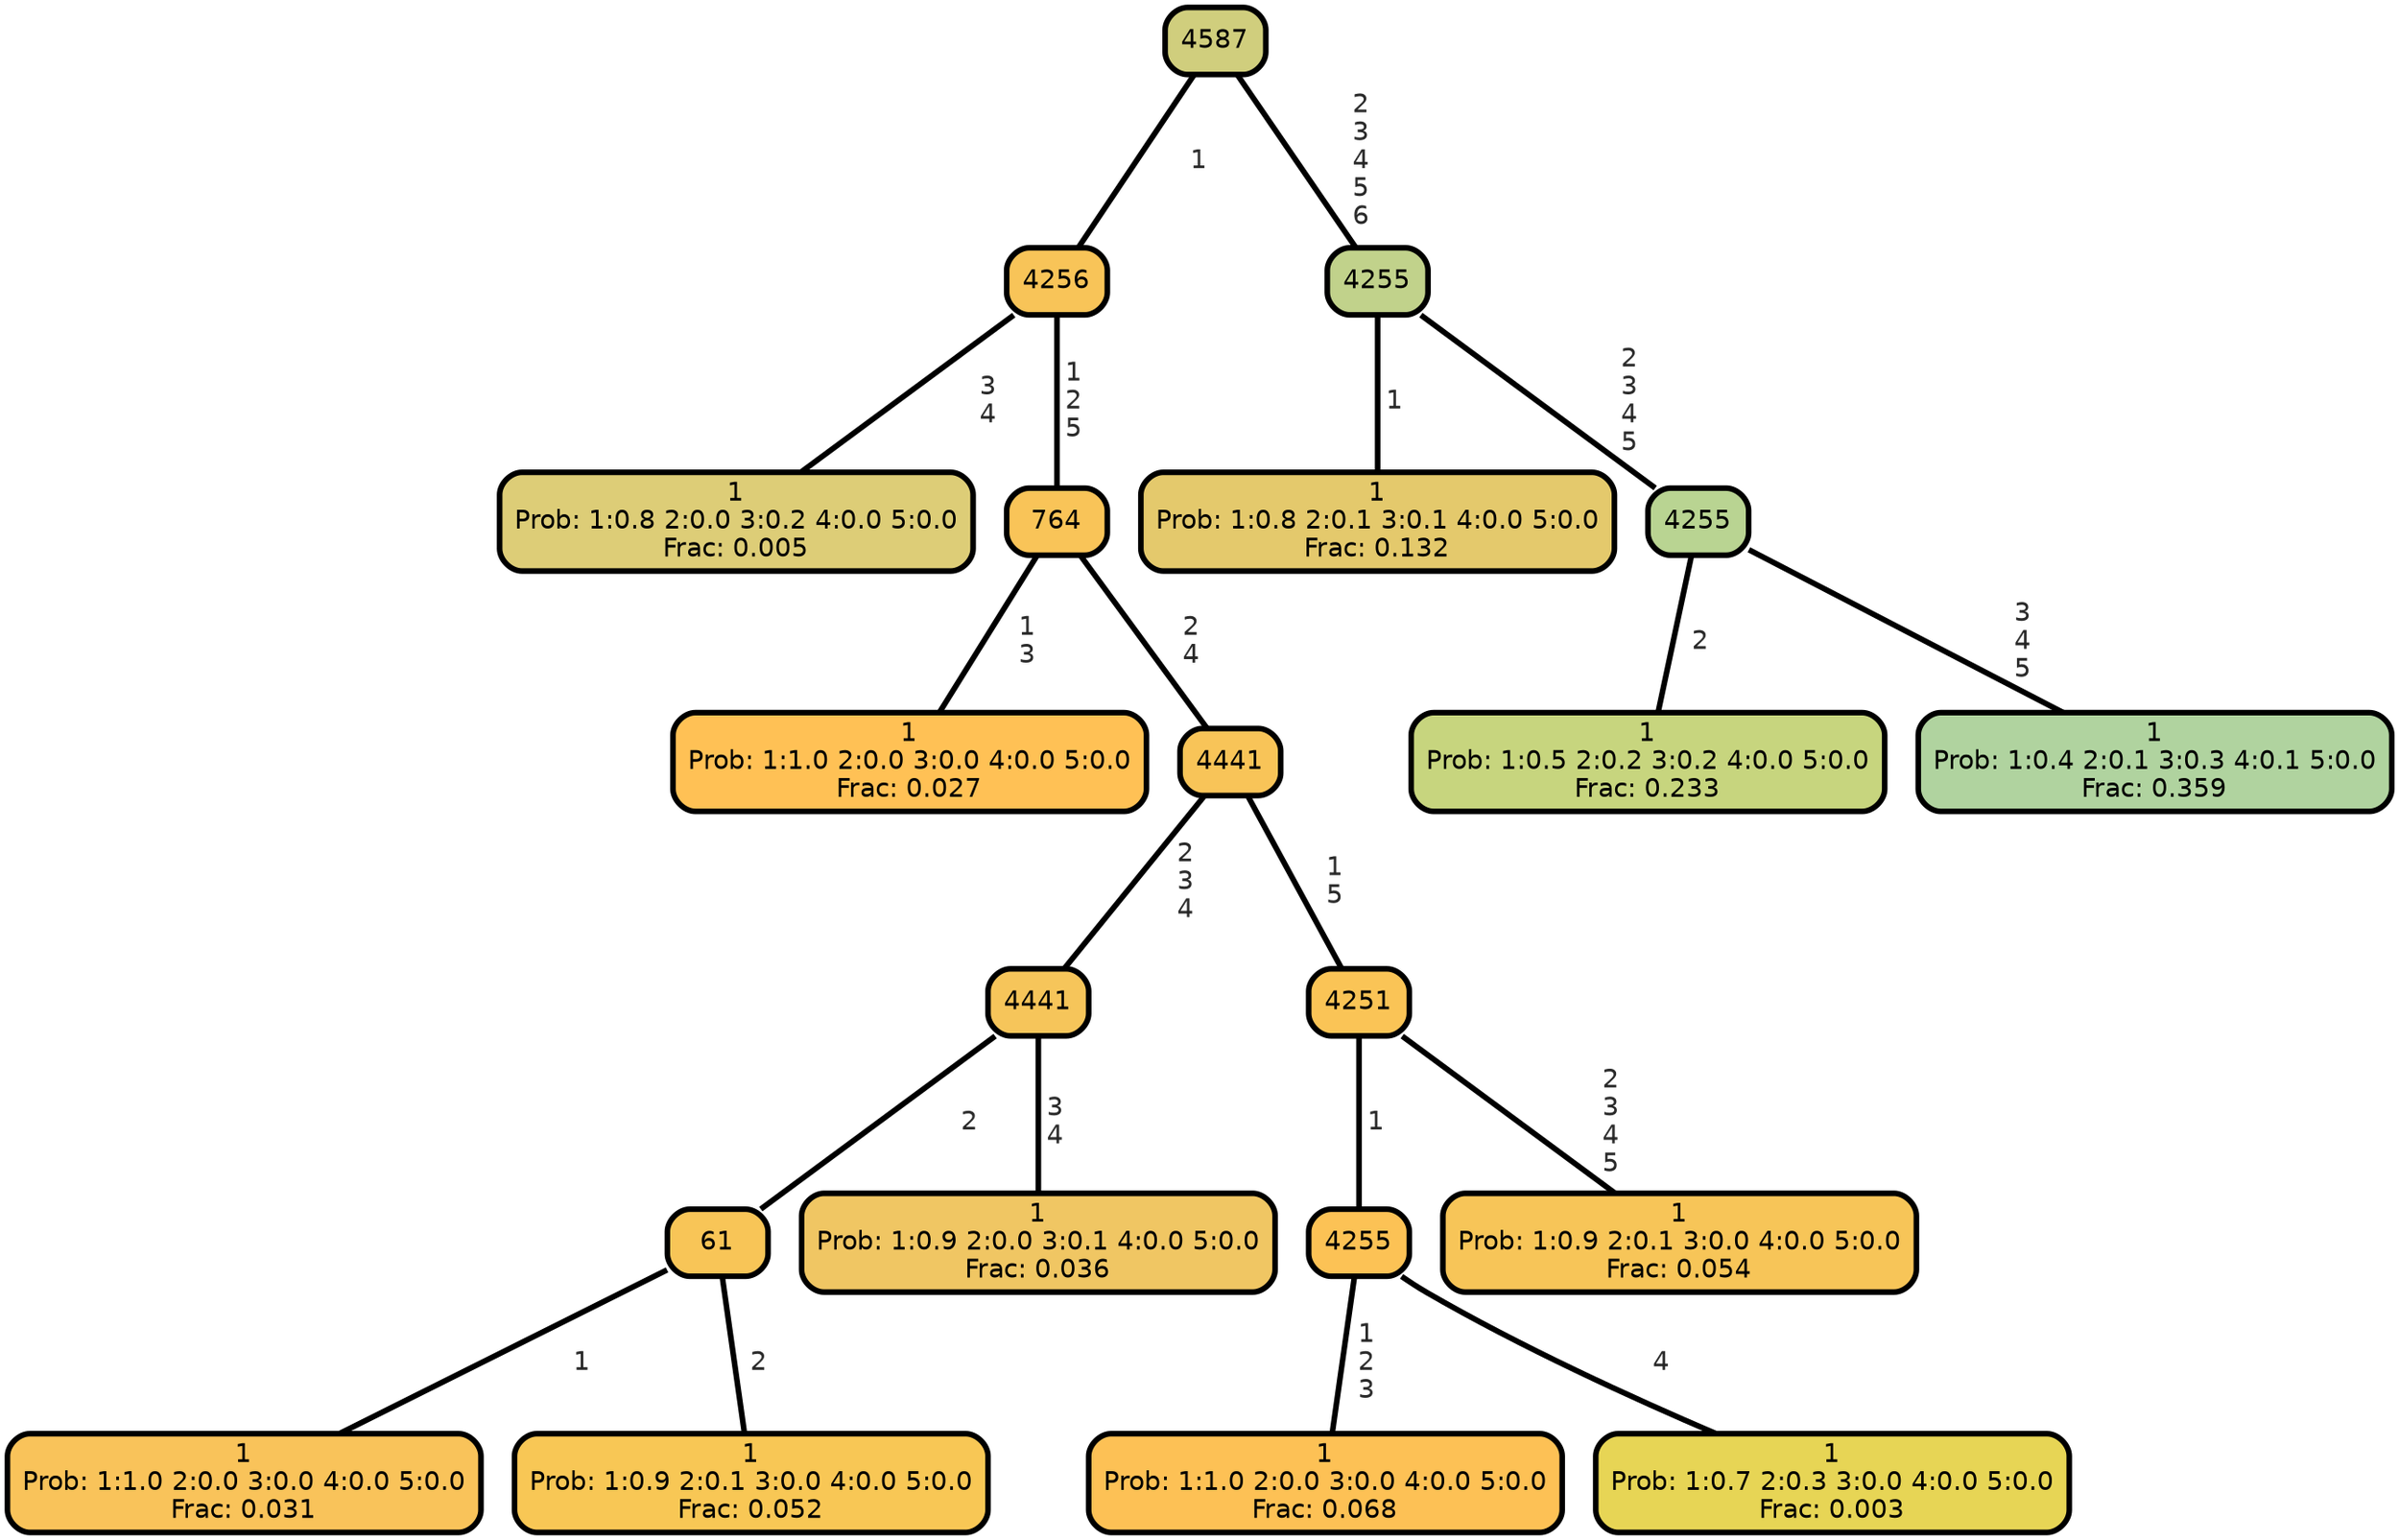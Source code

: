graph Tree {
node [shape=box, style="filled, rounded",color="black",penwidth="3",fontcolor="black",                 fontname=helvetica] ;
graph [ranksep="0 equally", splines=straight,                 bgcolor=transparent, dpi=200] ;
edge [fontname=helvetica, fontweight=bold,fontcolor=grey14,color=black] ;
0 [label="1
Prob: 1:0.8 2:0.0 3:0.2 4:0.0 5:0.0
Frac: 0.005", fillcolor="#ddcd77"] ;
1 [label="4256", fillcolor="#f8c458"] ;
2 [label="1
Prob: 1:1.0 2:0.0 3:0.0 4:0.0 5:0.0
Frac: 0.027", fillcolor="#ffc155"] ;
3 [label="764", fillcolor="#f9c458"] ;
4 [label="1
Prob: 1:1.0 2:0.0 3:0.0 4:0.0 5:0.0
Frac: 0.031", fillcolor="#f9c35a"] ;
5 [label="61", fillcolor="#f8c557"] ;
6 [label="1
Prob: 1:0.9 2:0.1 3:0.0 4:0.0 5:0.0
Frac: 0.052", fillcolor="#f8c755"] ;
7 [label="4441", fillcolor="#f6c55a"] ;
8 [label="1
Prob: 1:0.9 2:0.0 3:0.1 4:0.0 5:0.0
Frac: 0.036", fillcolor="#f0c663"] ;
9 [label="4441", fillcolor="#f8c458"] ;
10 [label="1
Prob: 1:1.0 2:0.0 3:0.0 4:0.0 5:0.0
Frac: 0.068", fillcolor="#fdc155"] ;
11 [label="4255", fillcolor="#fcc255"] ;
12 [label="1
Prob: 1:0.7 2:0.3 3:0.0 4:0.0 5:0.0
Frac: 0.003", fillcolor="#e7d555"] ;
13 [label="4251", fillcolor="#fac456"] ;
14 [label="1
Prob: 1:0.9 2:0.1 3:0.0 4:0.0 5:0.0
Frac: 0.054", fillcolor="#f7c558"] ;
15 [label="4587", fillcolor="#d0ce7d"] ;
16 [label="1
Prob: 1:0.8 2:0.1 3:0.1 4:0.0 5:0.0
Frac: 0.132", fillcolor="#e4c96c"] ;
17 [label="4255", fillcolor="#c1d28b"] ;
18 [label="1
Prob: 1:0.5 2:0.2 3:0.2 4:0.0 5:0.0
Frac: 0.233", fillcolor="#c7d57e"] ;
19 [label="4255", fillcolor="#b9d492"] ;
20 [label="1
Prob: 1:0.4 2:0.1 3:0.3 4:0.1 5:0.0
Frac: 0.359", fillcolor="#b0d39f"] ;
1 -- 0 [label=" 3\n 4",penwidth=3] ;
1 -- 3 [label=" 1\n 2\n 5",penwidth=3] ;
3 -- 2 [label=" 1\n 3",penwidth=3] ;
3 -- 9 [label=" 2\n 4",penwidth=3] ;
5 -- 4 [label=" 1",penwidth=3] ;
5 -- 6 [label=" 2",penwidth=3] ;
7 -- 5 [label=" 2",penwidth=3] ;
7 -- 8 [label=" 3\n 4",penwidth=3] ;
9 -- 7 [label=" 2\n 3\n 4",penwidth=3] ;
9 -- 13 [label=" 1\n 5",penwidth=3] ;
11 -- 10 [label=" 1\n 2\n 3",penwidth=3] ;
11 -- 12 [label=" 4",penwidth=3] ;
13 -- 11 [label=" 1",penwidth=3] ;
13 -- 14 [label=" 2\n 3\n 4\n 5",penwidth=3] ;
15 -- 1 [label=" 1",penwidth=3] ;
15 -- 17 [label=" 2\n 3\n 4\n 5\n 6",penwidth=3] ;
17 -- 16 [label=" 1",penwidth=3] ;
17 -- 19 [label=" 2\n 3\n 4\n 5",penwidth=3] ;
19 -- 18 [label=" 2",penwidth=3] ;
19 -- 20 [label=" 3\n 4\n 5",penwidth=3] ;
{rank = same;}}